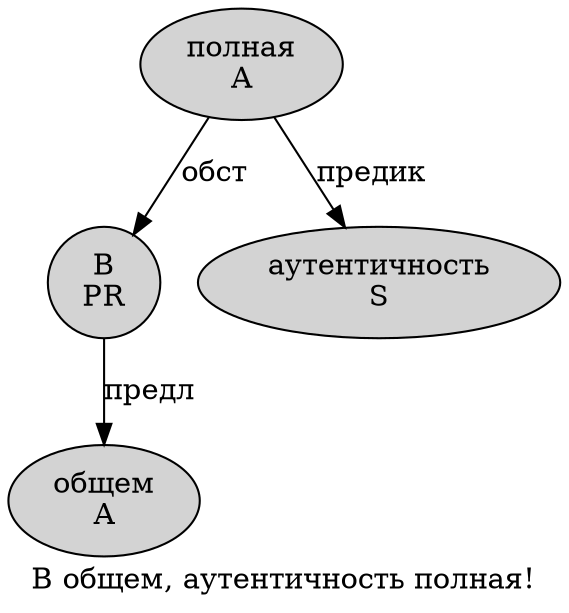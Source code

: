 digraph SENTENCE_4942 {
	graph [label="В общем, аутентичность полная!"]
	node [style=filled]
		0 [label="В
PR" color="" fillcolor=lightgray penwidth=1 shape=ellipse]
		1 [label="общем
A" color="" fillcolor=lightgray penwidth=1 shape=ellipse]
		3 [label="аутентичность
S" color="" fillcolor=lightgray penwidth=1 shape=ellipse]
		4 [label="полная
A" color="" fillcolor=lightgray penwidth=1 shape=ellipse]
			4 -> 0 [label="обст"]
			4 -> 3 [label="предик"]
			0 -> 1 [label="предл"]
}
